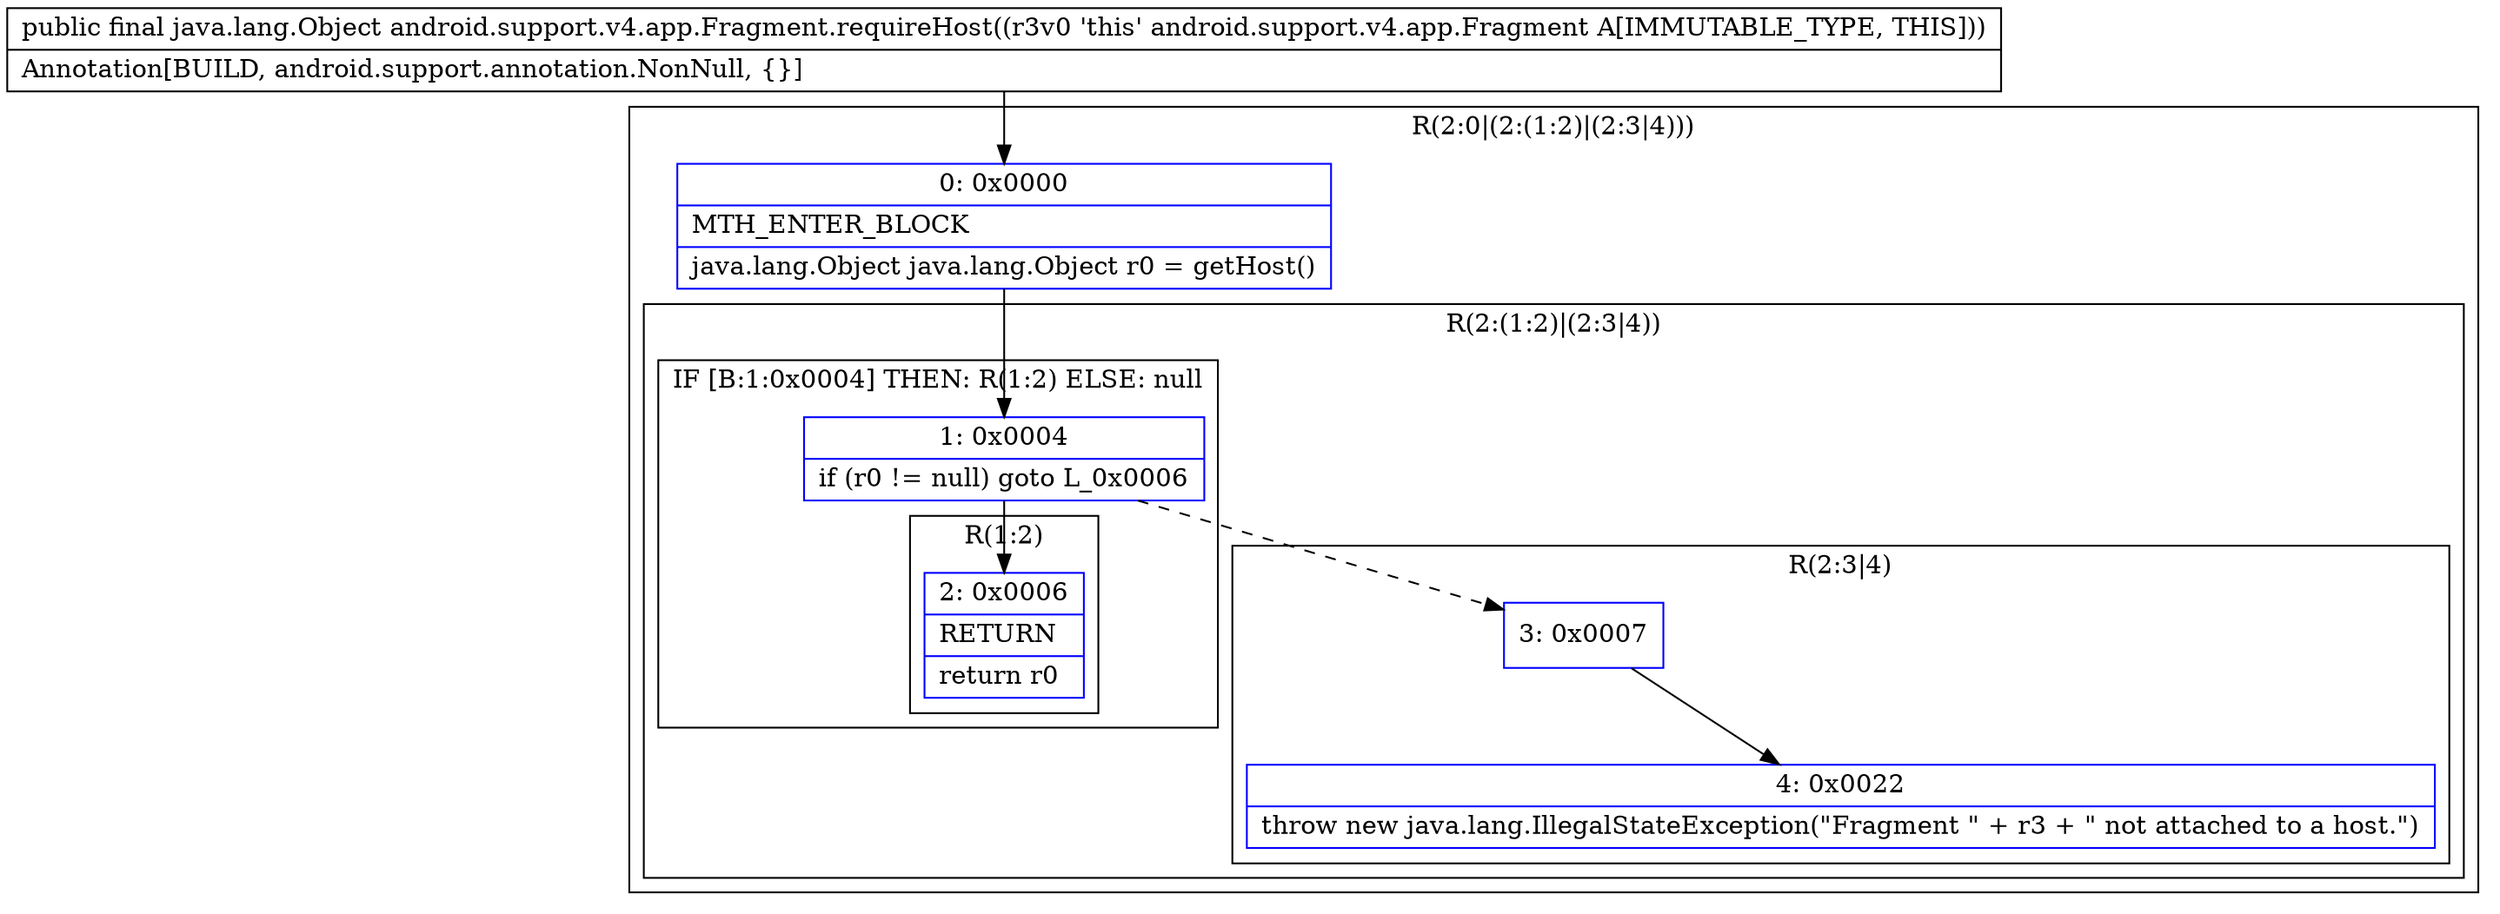 digraph "CFG forandroid.support.v4.app.Fragment.requireHost()Ljava\/lang\/Object;" {
subgraph cluster_Region_329354884 {
label = "R(2:0|(2:(1:2)|(2:3|4)))";
node [shape=record,color=blue];
Node_0 [shape=record,label="{0\:\ 0x0000|MTH_ENTER_BLOCK\l|java.lang.Object java.lang.Object r0 = getHost()\l}"];
subgraph cluster_Region_804705649 {
label = "R(2:(1:2)|(2:3|4))";
node [shape=record,color=blue];
subgraph cluster_IfRegion_1821836823 {
label = "IF [B:1:0x0004] THEN: R(1:2) ELSE: null";
node [shape=record,color=blue];
Node_1 [shape=record,label="{1\:\ 0x0004|if (r0 != null) goto L_0x0006\l}"];
subgraph cluster_Region_454283404 {
label = "R(1:2)";
node [shape=record,color=blue];
Node_2 [shape=record,label="{2\:\ 0x0006|RETURN\l|return r0\l}"];
}
}
subgraph cluster_Region_922540502 {
label = "R(2:3|4)";
node [shape=record,color=blue];
Node_3 [shape=record,label="{3\:\ 0x0007}"];
Node_4 [shape=record,label="{4\:\ 0x0022|throw new java.lang.IllegalStateException(\"Fragment \" + r3 + \" not attached to a host.\")\l}"];
}
}
}
MethodNode[shape=record,label="{public final java.lang.Object android.support.v4.app.Fragment.requireHost((r3v0 'this' android.support.v4.app.Fragment A[IMMUTABLE_TYPE, THIS]))  | Annotation[BUILD, android.support.annotation.NonNull, \{\}]\l}"];
MethodNode -> Node_0;
Node_0 -> Node_1;
Node_1 -> Node_2;
Node_1 -> Node_3[style=dashed];
Node_3 -> Node_4;
}


